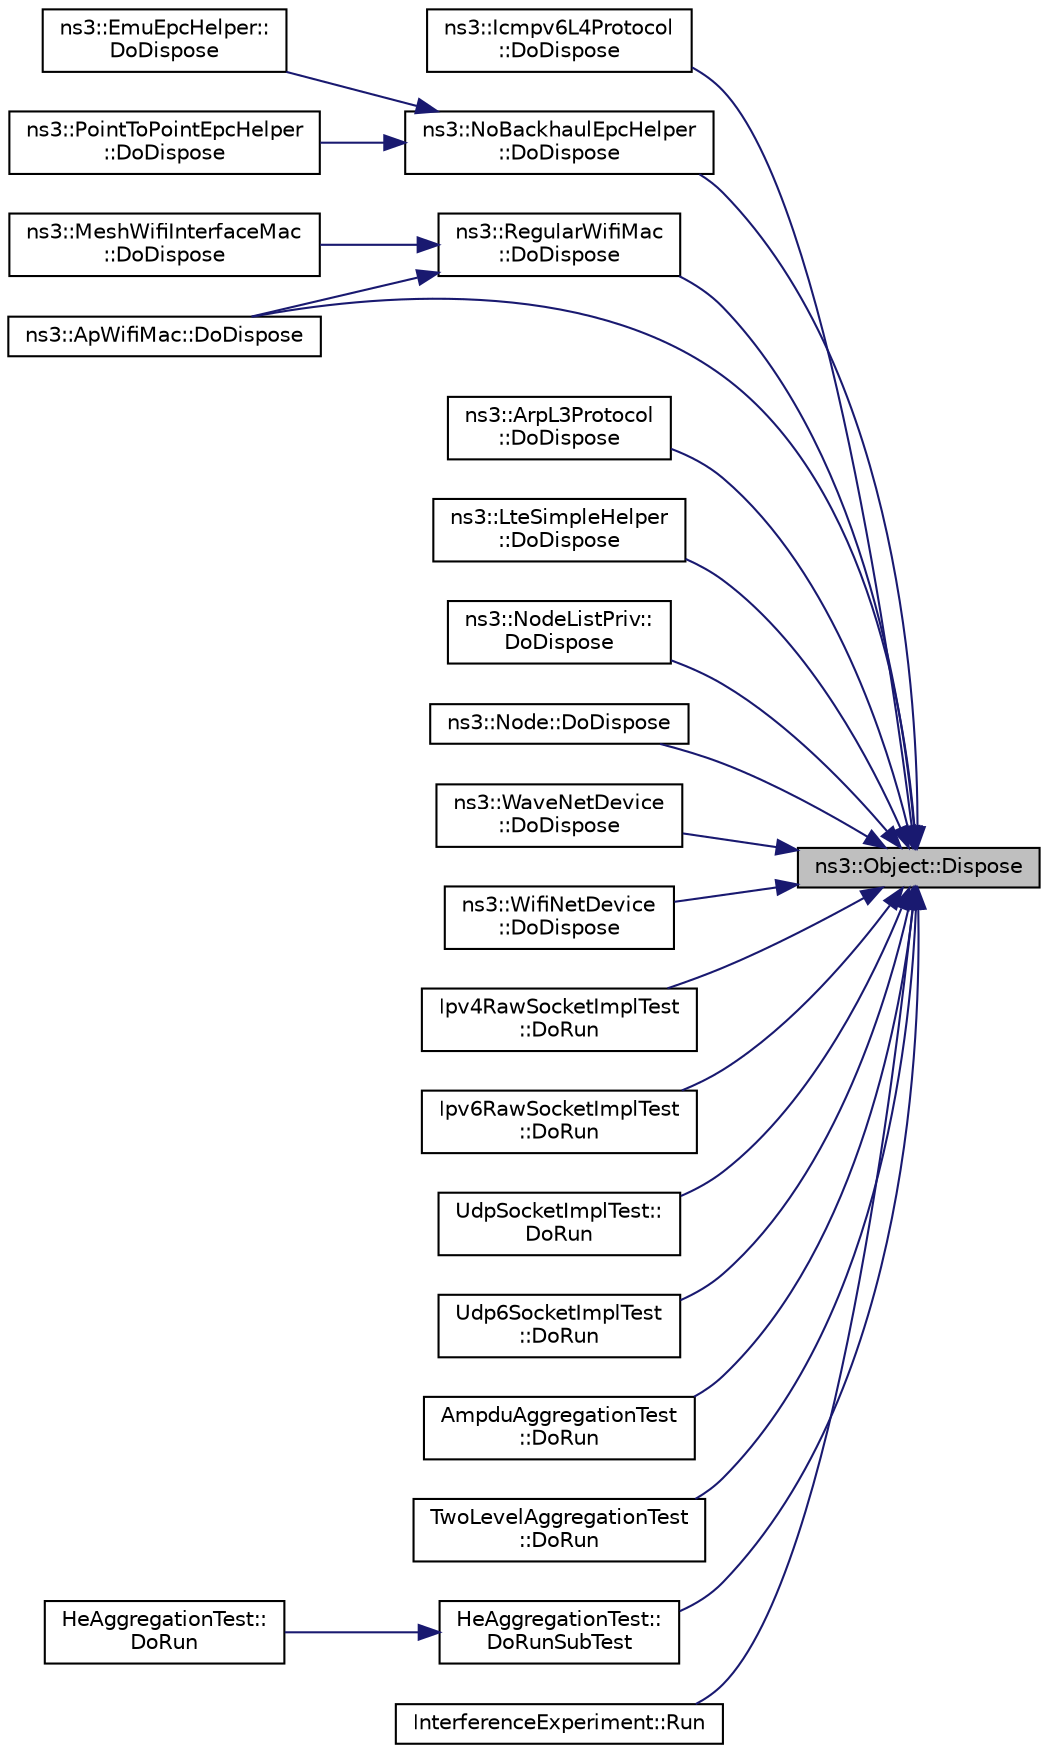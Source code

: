 digraph "ns3::Object::Dispose"
{
 // LATEX_PDF_SIZE
  edge [fontname="Helvetica",fontsize="10",labelfontname="Helvetica",labelfontsize="10"];
  node [fontname="Helvetica",fontsize="10",shape=record];
  rankdir="RL";
  Node1 [label="ns3::Object::Dispose",height=0.2,width=0.4,color="black", fillcolor="grey75", style="filled", fontcolor="black",tooltip="Dispose of this Object."];
  Node1 -> Node2 [dir="back",color="midnightblue",fontsize="10",style="solid",fontname="Helvetica"];
  Node2 [label="ns3::Icmpv6L4Protocol\l::DoDispose",height=0.2,width=0.4,color="black", fillcolor="white", style="filled",URL="$classns3_1_1_icmpv6_l4_protocol.html#a6aae989edf64bb22eaaab064d04ba725",tooltip="Dispose this object."];
  Node1 -> Node3 [dir="back",color="midnightblue",fontsize="10",style="solid",fontname="Helvetica"];
  Node3 [label="ns3::NoBackhaulEpcHelper\l::DoDispose",height=0.2,width=0.4,color="black", fillcolor="white", style="filled",URL="$classns3_1_1_no_backhaul_epc_helper.html#aa82e25ffa09407f0c5a8b6a975aba710",tooltip="Destructor implementation."];
  Node3 -> Node4 [dir="back",color="midnightblue",fontsize="10",style="solid",fontname="Helvetica"];
  Node4 [label="ns3::EmuEpcHelper::\lDoDispose",height=0.2,width=0.4,color="black", fillcolor="white", style="filled",URL="$classns3_1_1_emu_epc_helper.html#a4e8f0a693cb3d0ac02b558832b9da4f6",tooltip="Destructor implementation."];
  Node3 -> Node5 [dir="back",color="midnightblue",fontsize="10",style="solid",fontname="Helvetica"];
  Node5 [label="ns3::PointToPointEpcHelper\l::DoDispose",height=0.2,width=0.4,color="black", fillcolor="white", style="filled",URL="$classns3_1_1_point_to_point_epc_helper.html#ab5c23d36d6ebaf64ea8447c54f9863f4",tooltip="Destructor implementation."];
  Node1 -> Node6 [dir="back",color="midnightblue",fontsize="10",style="solid",fontname="Helvetica"];
  Node6 [label="ns3::RegularWifiMac\l::DoDispose",height=0.2,width=0.4,color="black", fillcolor="white", style="filled",URL="$classns3_1_1_regular_wifi_mac.html#aaa1859a22112b2d594ac9d6f19fecfac",tooltip="Destructor implementation."];
  Node6 -> Node7 [dir="back",color="midnightblue",fontsize="10",style="solid",fontname="Helvetica"];
  Node7 [label="ns3::MeshWifiInterfaceMac\l::DoDispose",height=0.2,width=0.4,color="black", fillcolor="white", style="filled",URL="$classns3_1_1_mesh_wifi_interface_mac.html#ad3fffe8a6cf217762bdfa95d677c97f5",tooltip="Real d-tor."];
  Node6 -> Node8 [dir="back",color="midnightblue",fontsize="10",style="solid",fontname="Helvetica"];
  Node8 [label="ns3::ApWifiMac::DoDispose",height=0.2,width=0.4,color="black", fillcolor="white", style="filled",URL="$classns3_1_1_ap_wifi_mac.html#a6a889756f44c64698ddeac55437a1e0f",tooltip="Destructor implementation."];
  Node1 -> Node9 [dir="back",color="midnightblue",fontsize="10",style="solid",fontname="Helvetica"];
  Node9 [label="ns3::ArpL3Protocol\l::DoDispose",height=0.2,width=0.4,color="black", fillcolor="white", style="filled",URL="$classns3_1_1_arp_l3_protocol.html#a090a5c1267fc1008cdefbca6473e5316",tooltip="Destructor implementation."];
  Node1 -> Node10 [dir="back",color="midnightblue",fontsize="10",style="solid",fontname="Helvetica"];
  Node10 [label="ns3::LteSimpleHelper\l::DoDispose",height=0.2,width=0.4,color="black", fillcolor="white", style="filled",URL="$classns3_1_1_lte_simple_helper.html#aada8f3c2d5cc5da5321e5d268881742c",tooltip="Destructor implementation."];
  Node1 -> Node11 [dir="back",color="midnightblue",fontsize="10",style="solid",fontname="Helvetica"];
  Node11 [label="ns3::NodeListPriv::\lDoDispose",height=0.2,width=0.4,color="black", fillcolor="white", style="filled",URL="$classns3_1_1_node_list_priv.html#a364a07542b9c164307aad0a8918e7748",tooltip="Dispose the nodes in the list."];
  Node1 -> Node12 [dir="back",color="midnightblue",fontsize="10",style="solid",fontname="Helvetica"];
  Node12 [label="ns3::Node::DoDispose",height=0.2,width=0.4,color="black", fillcolor="white", style="filled",URL="$classns3_1_1_node.html#a7439dab03d43c058044f1f95154c6645",tooltip="The dispose method."];
  Node1 -> Node13 [dir="back",color="midnightblue",fontsize="10",style="solid",fontname="Helvetica"];
  Node13 [label="ns3::WaveNetDevice\l::DoDispose",height=0.2,width=0.4,color="black", fillcolor="white", style="filled",URL="$classns3_1_1_wave_net_device.html#aa1d99811f4322194aea16bab5b96d2e6",tooltip="Destructor implementation."];
  Node1 -> Node8 [dir="back",color="midnightblue",fontsize="10",style="solid",fontname="Helvetica"];
  Node1 -> Node14 [dir="back",color="midnightblue",fontsize="10",style="solid",fontname="Helvetica"];
  Node14 [label="ns3::WifiNetDevice\l::DoDispose",height=0.2,width=0.4,color="black", fillcolor="white", style="filled",URL="$classns3_1_1_wifi_net_device.html#af7bc39f73e50aecb0dabf775e1c9739e",tooltip="Destructor implementation."];
  Node1 -> Node15 [dir="back",color="midnightblue",fontsize="10",style="solid",fontname="Helvetica"];
  Node15 [label="Ipv4RawSocketImplTest\l::DoRun",height=0.2,width=0.4,color="black", fillcolor="white", style="filled",URL="$class_ipv4_raw_socket_impl_test.html#a94a6b1e1e8aeec37dcb6e8c8788b1e66",tooltip="Implementation to actually run this TestCase."];
  Node1 -> Node16 [dir="back",color="midnightblue",fontsize="10",style="solid",fontname="Helvetica"];
  Node16 [label="Ipv6RawSocketImplTest\l::DoRun",height=0.2,width=0.4,color="black", fillcolor="white", style="filled",URL="$class_ipv6_raw_socket_impl_test.html#a38877abe88d646fe0c8fd155a481049c",tooltip="Implementation to actually run this TestCase."];
  Node1 -> Node17 [dir="back",color="midnightblue",fontsize="10",style="solid",fontname="Helvetica"];
  Node17 [label="UdpSocketImplTest::\lDoRun",height=0.2,width=0.4,color="black", fillcolor="white", style="filled",URL="$class_udp_socket_impl_test.html#a186599e6487c7c550383f236042f3cd4",tooltip="Implementation to actually run this TestCase."];
  Node1 -> Node18 [dir="back",color="midnightblue",fontsize="10",style="solid",fontname="Helvetica"];
  Node18 [label="Udp6SocketImplTest\l::DoRun",height=0.2,width=0.4,color="black", fillcolor="white", style="filled",URL="$class_udp6_socket_impl_test.html#af467c8026f6038eb3c82745bc7de77a9",tooltip="Implementation to actually run this TestCase."];
  Node1 -> Node19 [dir="back",color="midnightblue",fontsize="10",style="solid",fontname="Helvetica"];
  Node19 [label="AmpduAggregationTest\l::DoRun",height=0.2,width=0.4,color="black", fillcolor="white", style="filled",URL="$class_ampdu_aggregation_test.html#a7414dc8d4dd982ab4c1eaadb5b2c693d",tooltip="Implementation to actually run this TestCase."];
  Node1 -> Node20 [dir="back",color="midnightblue",fontsize="10",style="solid",fontname="Helvetica"];
  Node20 [label="TwoLevelAggregationTest\l::DoRun",height=0.2,width=0.4,color="black", fillcolor="white", style="filled",URL="$class_two_level_aggregation_test.html#a40c6f5f8be6c48673d0bfd218d95afe0",tooltip="Implementation to actually run this TestCase."];
  Node1 -> Node21 [dir="back",color="midnightblue",fontsize="10",style="solid",fontname="Helvetica"];
  Node21 [label="HeAggregationTest::\lDoRunSubTest",height=0.2,width=0.4,color="black", fillcolor="white", style="filled",URL="$class_he_aggregation_test.html#a2a6873db3bb78489db82a54591b429f3",tooltip="Run test for a given buffer size."];
  Node21 -> Node22 [dir="back",color="midnightblue",fontsize="10",style="solid",fontname="Helvetica"];
  Node22 [label="HeAggregationTest::\lDoRun",height=0.2,width=0.4,color="black", fillcolor="white", style="filled",URL="$class_he_aggregation_test.html#a064486621a42555204608de0af51006c",tooltip="Implementation to actually run this TestCase."];
  Node1 -> Node23 [dir="back",color="midnightblue",fontsize="10",style="solid",fontname="Helvetica"];
  Node23 [label="InterferenceExperiment::Run",height=0.2,width=0.4,color="black", fillcolor="white", style="filled",URL="$class_interference_experiment.html#ae31524d224c311c36d8b1dd5fcc9f269",tooltip="Run function."];
}
